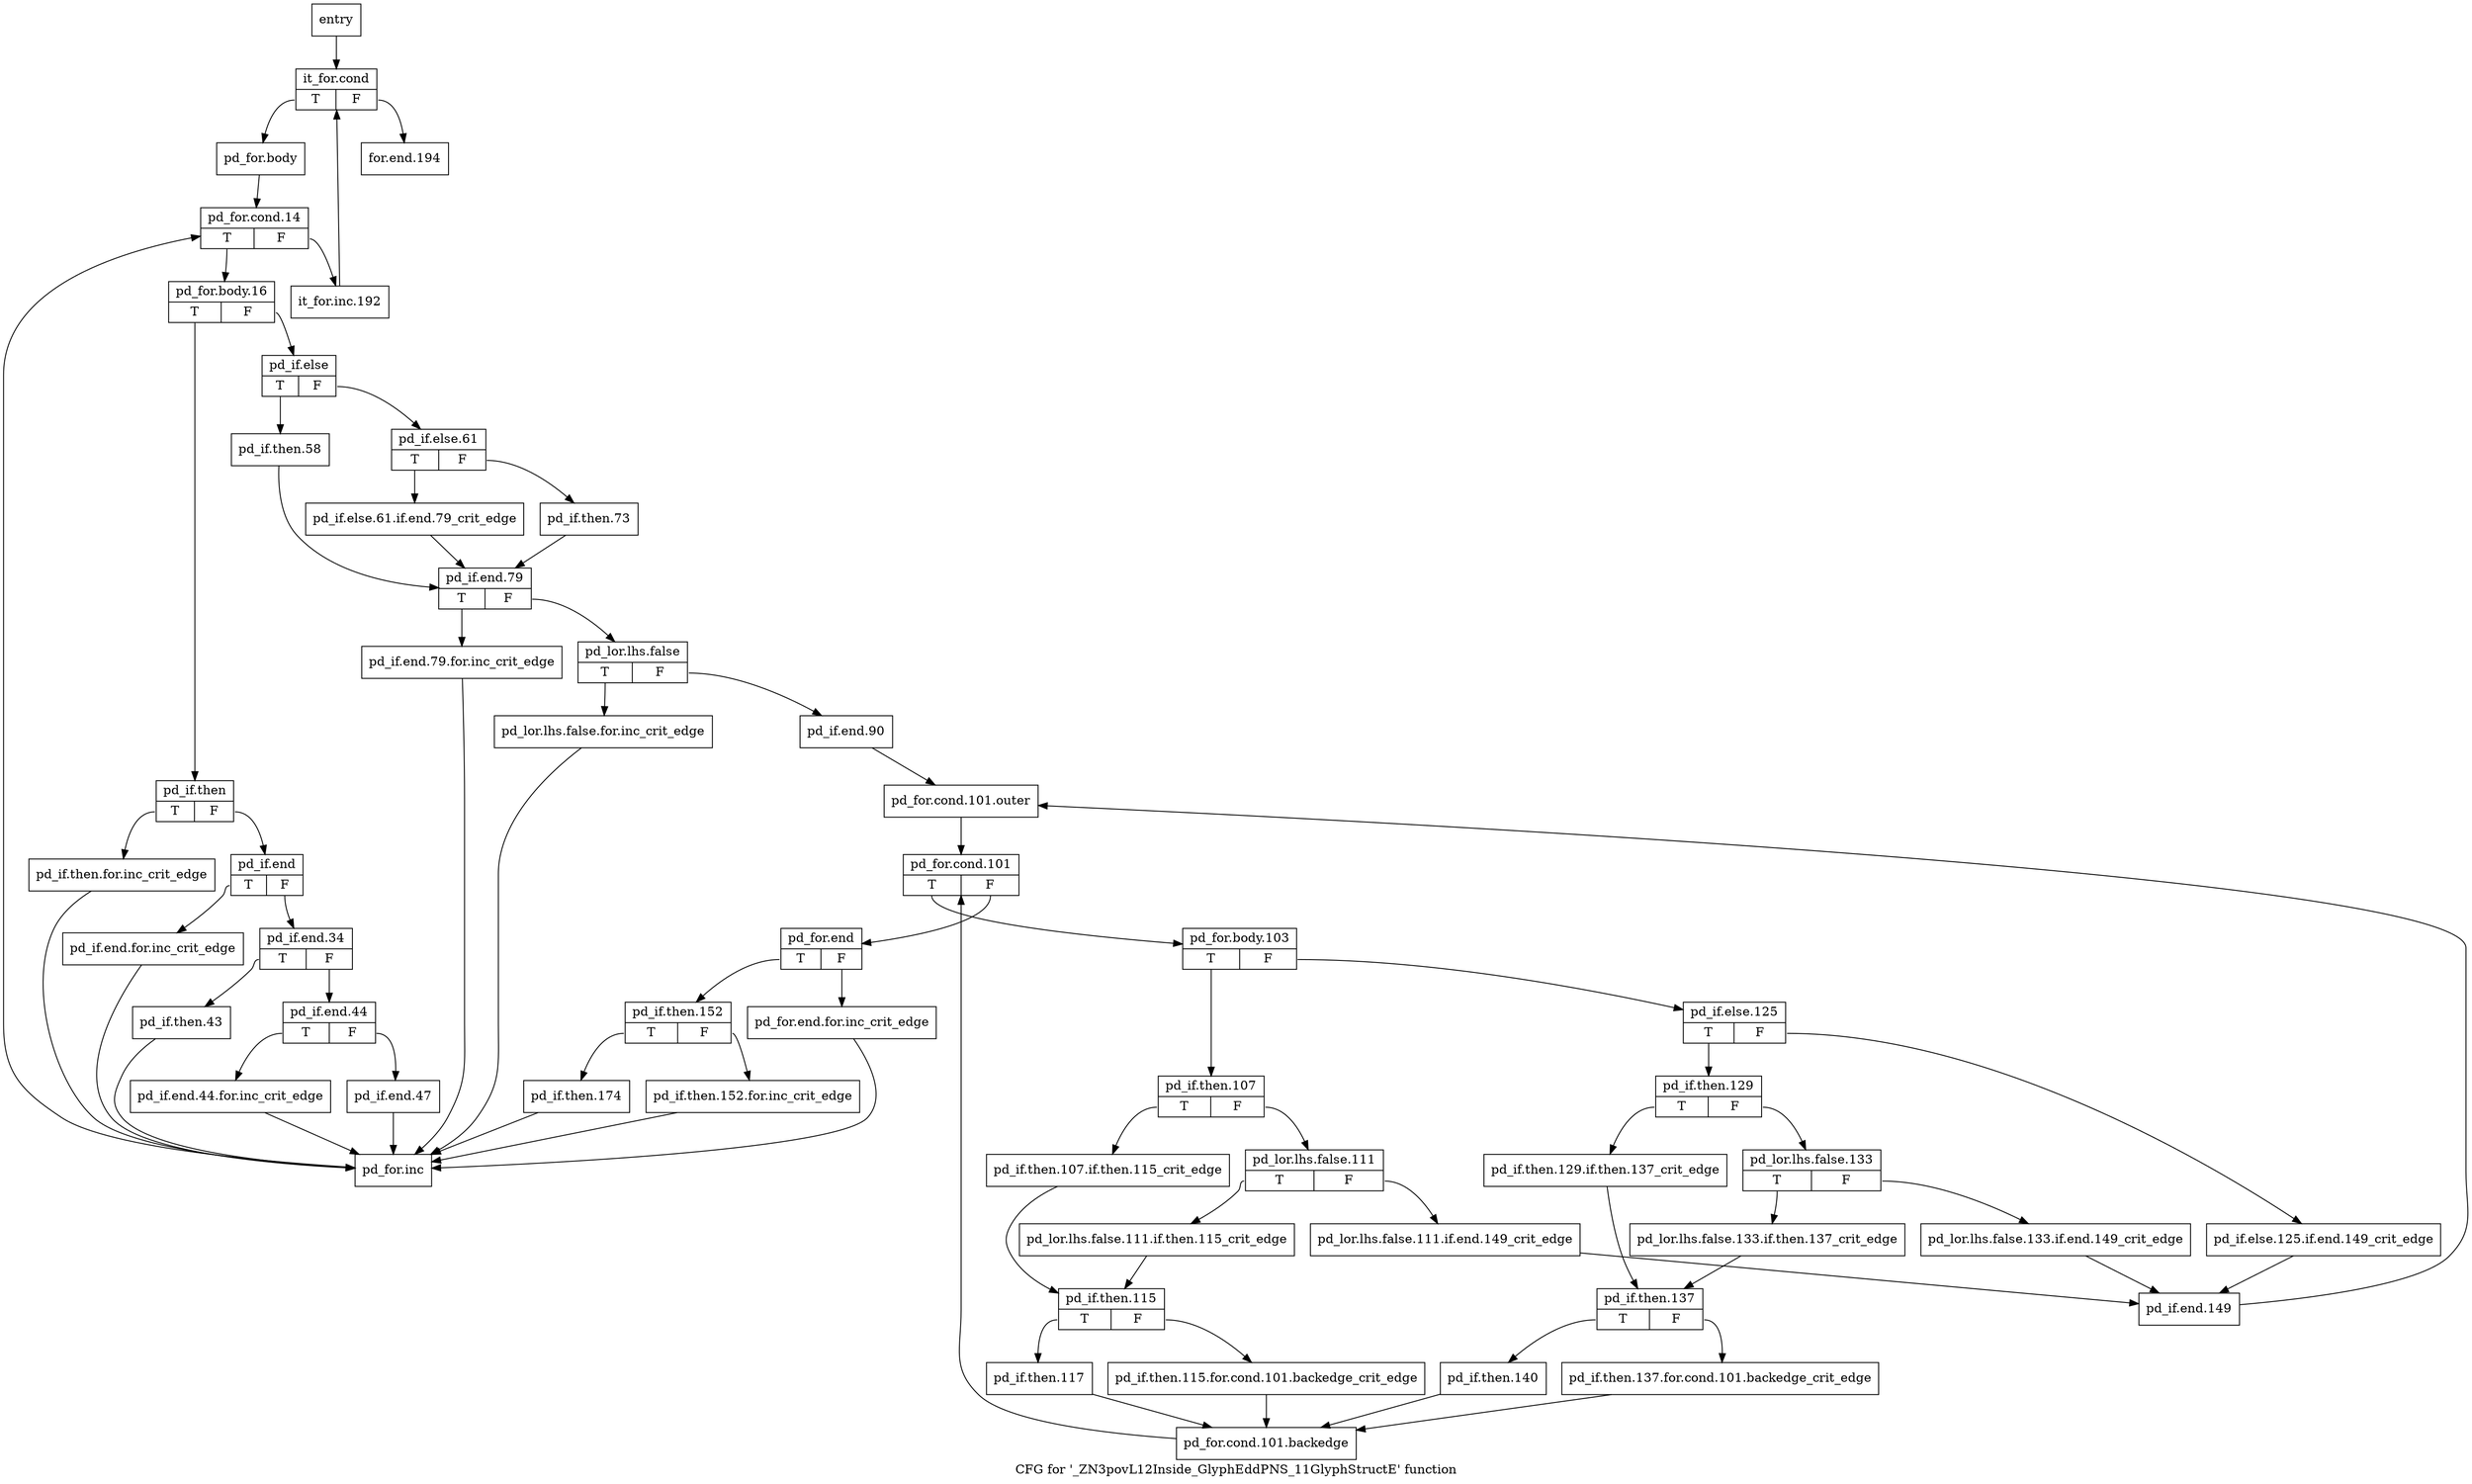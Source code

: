 digraph "CFG for '_ZN3povL12Inside_GlyphEddPNS_11GlyphStructE' function" {
	label="CFG for '_ZN3povL12Inside_GlyphEddPNS_11GlyphStructE' function";

	Node0x219dd10 [shape=record,label="{entry}"];
	Node0x219dd10 -> Node0x219dd60;
	Node0x219dd60 [shape=record,label="{it_for.cond|{<s0>T|<s1>F}}"];
	Node0x219dd60:s0 -> Node0x219ddb0;
	Node0x219dd60:s1 -> Node0x219edf0;
	Node0x219ddb0 [shape=record,label="{pd_for.body}"];
	Node0x219ddb0 -> Node0x219de00;
	Node0x219de00 [shape=record,label="{pd_for.cond.14|{<s0>T|<s1>F}}"];
	Node0x219de00:s0 -> Node0x219de50;
	Node0x219de00:s1 -> Node0x219eda0;
	Node0x219de50 [shape=record,label="{pd_for.body.16|{<s0>T|<s1>F}}"];
	Node0x219de50:s0 -> Node0x219dea0;
	Node0x219de50:s1 -> Node0x219e170;
	Node0x219dea0 [shape=record,label="{pd_if.then|{<s0>T|<s1>F}}"];
	Node0x219dea0:s0 -> Node0x219def0;
	Node0x219dea0:s1 -> Node0x219df40;
	Node0x219def0 [shape=record,label="{pd_if.then.for.inc_crit_edge}"];
	Node0x219def0 -> Node0x219ed50;
	Node0x219df40 [shape=record,label="{pd_if.end|{<s0>T|<s1>F}}"];
	Node0x219df40:s0 -> Node0x219df90;
	Node0x219df40:s1 -> Node0x219dfe0;
	Node0x219df90 [shape=record,label="{pd_if.end.for.inc_crit_edge}"];
	Node0x219df90 -> Node0x219ed50;
	Node0x219dfe0 [shape=record,label="{pd_if.end.34|{<s0>T|<s1>F}}"];
	Node0x219dfe0:s0 -> Node0x219e030;
	Node0x219dfe0:s1 -> Node0x219e080;
	Node0x219e030 [shape=record,label="{pd_if.then.43}"];
	Node0x219e030 -> Node0x219ed50;
	Node0x219e080 [shape=record,label="{pd_if.end.44|{<s0>T|<s1>F}}"];
	Node0x219e080:s0 -> Node0x219e0d0;
	Node0x219e080:s1 -> Node0x219e120;
	Node0x219e0d0 [shape=record,label="{pd_if.end.44.for.inc_crit_edge}"];
	Node0x219e0d0 -> Node0x219ed50;
	Node0x219e120 [shape=record,label="{pd_if.end.47}"];
	Node0x219e120 -> Node0x219ed50;
	Node0x219e170 [shape=record,label="{pd_if.else|{<s0>T|<s1>F}}"];
	Node0x219e170:s0 -> Node0x219e1c0;
	Node0x219e170:s1 -> Node0x219e210;
	Node0x219e1c0 [shape=record,label="{pd_if.then.58}"];
	Node0x219e1c0 -> Node0x219e300;
	Node0x219e210 [shape=record,label="{pd_if.else.61|{<s0>T|<s1>F}}"];
	Node0x219e210:s0 -> Node0x219e260;
	Node0x219e210:s1 -> Node0x219e2b0;
	Node0x219e260 [shape=record,label="{pd_if.else.61.if.end.79_crit_edge}"];
	Node0x219e260 -> Node0x219e300;
	Node0x219e2b0 [shape=record,label="{pd_if.then.73}"];
	Node0x219e2b0 -> Node0x219e300;
	Node0x219e300 [shape=record,label="{pd_if.end.79|{<s0>T|<s1>F}}"];
	Node0x219e300:s0 -> Node0x219e350;
	Node0x219e300:s1 -> Node0x219e3a0;
	Node0x219e350 [shape=record,label="{pd_if.end.79.for.inc_crit_edge}"];
	Node0x219e350 -> Node0x219ed50;
	Node0x219e3a0 [shape=record,label="{pd_lor.lhs.false|{<s0>T|<s1>F}}"];
	Node0x219e3a0:s0 -> Node0x219e3f0;
	Node0x219e3a0:s1 -> Node0x219e440;
	Node0x219e3f0 [shape=record,label="{pd_lor.lhs.false.for.inc_crit_edge}"];
	Node0x219e3f0 -> Node0x219ed50;
	Node0x219e440 [shape=record,label="{pd_if.end.90}"];
	Node0x219e440 -> Node0x219e490;
	Node0x219e490 [shape=record,label="{pd_for.cond.101.outer}"];
	Node0x219e490 -> Node0x219e4e0;
	Node0x219e4e0 [shape=record,label="{pd_for.cond.101|{<s0>T|<s1>F}}"];
	Node0x219e4e0:s0 -> Node0x219e530;
	Node0x219e4e0:s1 -> Node0x219ebc0;
	Node0x219e530 [shape=record,label="{pd_for.body.103|{<s0>T|<s1>F}}"];
	Node0x219e530:s0 -> Node0x219e580;
	Node0x219e530:s1 -> Node0x219e850;
	Node0x219e580 [shape=record,label="{pd_if.then.107|{<s0>T|<s1>F}}"];
	Node0x219e580:s0 -> Node0x219e5d0;
	Node0x219e580:s1 -> Node0x219e620;
	Node0x219e5d0 [shape=record,label="{pd_if.then.107.if.then.115_crit_edge}"];
	Node0x219e5d0 -> Node0x219e710;
	Node0x219e620 [shape=record,label="{pd_lor.lhs.false.111|{<s0>T|<s1>F}}"];
	Node0x219e620:s0 -> Node0x219e6c0;
	Node0x219e620:s1 -> Node0x219e670;
	Node0x219e670 [shape=record,label="{pd_lor.lhs.false.111.if.end.149_crit_edge}"];
	Node0x219e670 -> Node0x219eb70;
	Node0x219e6c0 [shape=record,label="{pd_lor.lhs.false.111.if.then.115_crit_edge}"];
	Node0x219e6c0 -> Node0x219e710;
	Node0x219e710 [shape=record,label="{pd_if.then.115|{<s0>T|<s1>F}}"];
	Node0x219e710:s0 -> Node0x219e7b0;
	Node0x219e710:s1 -> Node0x219e760;
	Node0x219e760 [shape=record,label="{pd_if.then.115.for.cond.101.backedge_crit_edge}"];
	Node0x219e760 -> Node0x219e800;
	Node0x219e7b0 [shape=record,label="{pd_if.then.117}"];
	Node0x219e7b0 -> Node0x219e800;
	Node0x219e800 [shape=record,label="{pd_for.cond.101.backedge}"];
	Node0x219e800 -> Node0x219e4e0;
	Node0x219e850 [shape=record,label="{pd_if.else.125|{<s0>T|<s1>F}}"];
	Node0x219e850:s0 -> Node0x219e8f0;
	Node0x219e850:s1 -> Node0x219e8a0;
	Node0x219e8a0 [shape=record,label="{pd_if.else.125.if.end.149_crit_edge}"];
	Node0x219e8a0 -> Node0x219eb70;
	Node0x219e8f0 [shape=record,label="{pd_if.then.129|{<s0>T|<s1>F}}"];
	Node0x219e8f0:s0 -> Node0x219e940;
	Node0x219e8f0:s1 -> Node0x219e990;
	Node0x219e940 [shape=record,label="{pd_if.then.129.if.then.137_crit_edge}"];
	Node0x219e940 -> Node0x219ea80;
	Node0x219e990 [shape=record,label="{pd_lor.lhs.false.133|{<s0>T|<s1>F}}"];
	Node0x219e990:s0 -> Node0x219ea30;
	Node0x219e990:s1 -> Node0x219e9e0;
	Node0x219e9e0 [shape=record,label="{pd_lor.lhs.false.133.if.end.149_crit_edge}"];
	Node0x219e9e0 -> Node0x219eb70;
	Node0x219ea30 [shape=record,label="{pd_lor.lhs.false.133.if.then.137_crit_edge}"];
	Node0x219ea30 -> Node0x219ea80;
	Node0x219ea80 [shape=record,label="{pd_if.then.137|{<s0>T|<s1>F}}"];
	Node0x219ea80:s0 -> Node0x219eb20;
	Node0x219ea80:s1 -> Node0x219ead0;
	Node0x219ead0 [shape=record,label="{pd_if.then.137.for.cond.101.backedge_crit_edge}"];
	Node0x219ead0 -> Node0x219e800;
	Node0x219eb20 [shape=record,label="{pd_if.then.140}"];
	Node0x219eb20 -> Node0x219e800;
	Node0x219eb70 [shape=record,label="{pd_if.end.149}"];
	Node0x219eb70 -> Node0x219e490;
	Node0x219ebc0 [shape=record,label="{pd_for.end|{<s0>T|<s1>F}}"];
	Node0x219ebc0:s0 -> Node0x219ec60;
	Node0x219ebc0:s1 -> Node0x219ec10;
	Node0x219ec10 [shape=record,label="{pd_for.end.for.inc_crit_edge}"];
	Node0x219ec10 -> Node0x219ed50;
	Node0x219ec60 [shape=record,label="{pd_if.then.152|{<s0>T|<s1>F}}"];
	Node0x219ec60:s0 -> Node0x219ed00;
	Node0x219ec60:s1 -> Node0x219ecb0;
	Node0x219ecb0 [shape=record,label="{pd_if.then.152.for.inc_crit_edge}"];
	Node0x219ecb0 -> Node0x219ed50;
	Node0x219ed00 [shape=record,label="{pd_if.then.174}"];
	Node0x219ed00 -> Node0x219ed50;
	Node0x219ed50 [shape=record,label="{pd_for.inc}"];
	Node0x219ed50 -> Node0x219de00;
	Node0x219eda0 [shape=record,label="{it_for.inc.192}"];
	Node0x219eda0 -> Node0x219dd60;
	Node0x219edf0 [shape=record,label="{for.end.194}"];
}
